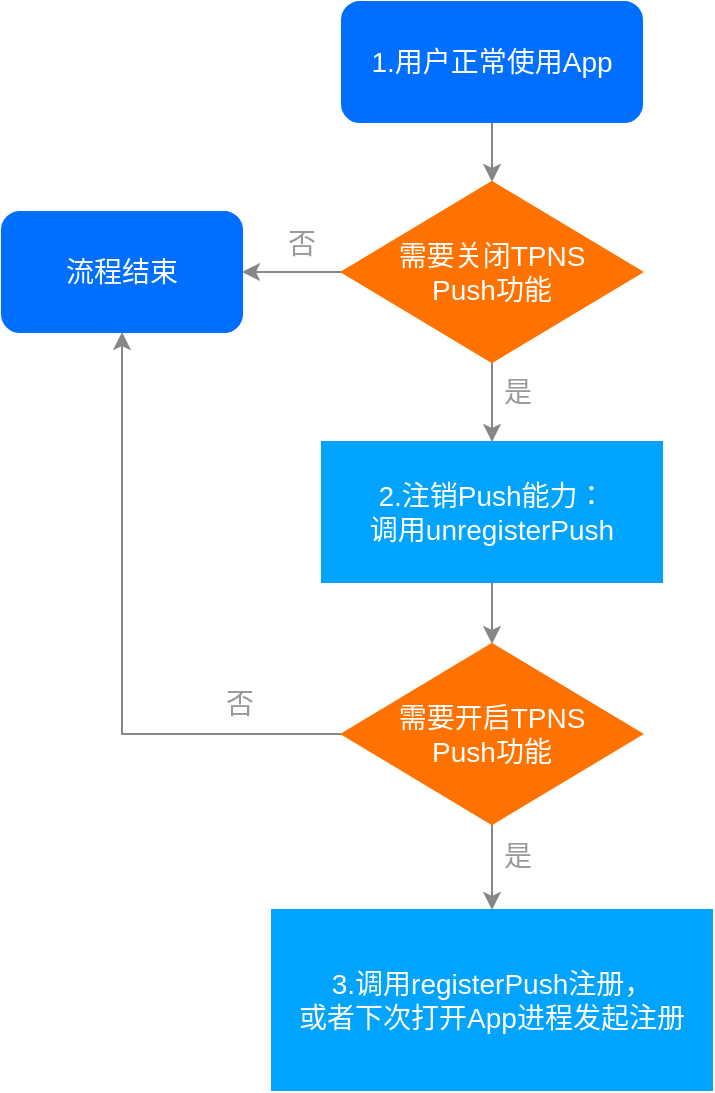 <mxfile version="13.10.5" type="github">
  <diagram id="-N9uZjTop2ZxeEDGDAec" name="Page-1">
    <mxGraphModel dx="1426" dy="716" grid="0" gridSize="10" guides="1" tooltips="1" connect="1" arrows="1" fold="1" page="1" pageScale="1" pageWidth="850" pageHeight="1100" math="0" shadow="0">
      <root>
        <mxCell id="0" />
        <mxCell id="1" parent="0" />
        <mxCell id="kBhCcg9MoYXs7qZU1-Vr-185" style="edgeStyle=orthogonalEdgeStyle;rounded=0;orthogonalLoop=1;jettySize=auto;html=1;entryX=0.5;entryY=0;entryDx=0;entryDy=0;fontSize=14;strokeColor=#878787;" edge="1" parent="1" source="6" target="11">
          <mxGeometry relative="1" as="geometry" />
        </mxCell>
        <mxCell id="6" value="&lt;font face=&quot;helvetica&quot; style=&quot;font-size: 14px;&quot;&gt;1.用户正常使用App&lt;/font&gt;" style="rounded=1;whiteSpace=wrap;html=1;fillColor=#006EFF;strokeColor=#006EFF;fontSize=14;fontColor=#FFFFFF;" parent="1" vertex="1">
          <mxGeometry x="334" y="34" width="150" height="60" as="geometry" />
        </mxCell>
        <mxCell id="10" value="是" style="text;html=1;strokeColor=none;fillColor=none;align=center;verticalAlign=middle;whiteSpace=wrap;rounded=0;fontSize=14;fontColor=#999999;" parent="1" vertex="1">
          <mxGeometry x="410" y="217" width="24" height="24" as="geometry" />
        </mxCell>
        <mxCell id="156" style="edgeStyle=orthogonalEdgeStyle;rounded=0;orthogonalLoop=1;jettySize=auto;html=1;exitX=0;exitY=0.5;exitDx=0;exitDy=0;entryX=1;entryY=0.5;entryDx=0;entryDy=0;fontSize=14;strokeColor=#878787;" parent="1" source="11" target="155" edge="1">
          <mxGeometry relative="1" as="geometry" />
        </mxCell>
        <mxCell id="177" style="edgeStyle=orthogonalEdgeStyle;rounded=0;orthogonalLoop=1;jettySize=auto;html=1;exitX=0.5;exitY=1;exitDx=0;exitDy=0;entryX=0.5;entryY=0;entryDx=0;entryDy=0;fontSize=14;strokeColor=#878787;" parent="1" source="11" target="173" edge="1">
          <mxGeometry relative="1" as="geometry" />
        </mxCell>
        <mxCell id="11" value="需要关闭TPNS&lt;br&gt;Push功能" style="rhombus;whiteSpace=wrap;html=1;fillColor=#FF7200;strokeColor=#FF7200;fontSize=14;fontColor=#FFFFFF;" parent="1" vertex="1">
          <mxGeometry x="334" y="124" width="150" height="90" as="geometry" />
        </mxCell>
        <mxCell id="155" value="&lt;font face=&quot;helvetica&quot; style=&quot;font-size: 14px;&quot;&gt;流程结束&lt;br style=&quot;font-size: 14px;&quot;&gt;&lt;/font&gt;" style="rounded=1;whiteSpace=wrap;html=1;fillColor=#006EFF;strokeColor=#006EFF;fontSize=14;fontColor=#FFFFFF;" parent="1" vertex="1">
          <mxGeometry x="164" y="139" width="120" height="60" as="geometry" />
        </mxCell>
        <mxCell id="157" value="否" style="text;html=1;strokeColor=none;fillColor=none;align=center;verticalAlign=middle;whiteSpace=wrap;rounded=0;fontSize=14;fontColor=#999999;" parent="1" vertex="1">
          <mxGeometry x="302" y="143" width="24" height="24" as="geometry" />
        </mxCell>
        <mxCell id="183" style="edgeStyle=orthogonalEdgeStyle;rounded=0;orthogonalLoop=1;jettySize=auto;html=1;exitX=0.5;exitY=1;exitDx=0;exitDy=0;entryX=0.5;entryY=0;entryDx=0;entryDy=0;fontSize=14;strokeColor=#878787;" parent="1" source="173" target="179" edge="1">
          <mxGeometry relative="1" as="geometry" />
        </mxCell>
        <mxCell id="173" value="&lt;font face=&quot;helvetica&quot; style=&quot;font-size: 14px&quot;&gt;&lt;font style=&quot;font-size: 14px&quot;&gt;2.注销Push能力：&lt;br&gt;调用unregisterPush&lt;/font&gt;&lt;br style=&quot;font-size: 14px&quot;&gt;&lt;/font&gt;" style="rounded=0;whiteSpace=wrap;html=1;fillColor=#00A4FF;strokeColor=#00A4FF;fontSize=14;fontColor=#FFFFFF;" parent="1" vertex="1">
          <mxGeometry x="324" y="254" width="170" height="70" as="geometry" />
        </mxCell>
        <mxCell id="180" style="edgeStyle=orthogonalEdgeStyle;rounded=0;orthogonalLoop=1;jettySize=auto;html=1;exitX=0;exitY=0.5;exitDx=0;exitDy=0;entryX=0.5;entryY=1;entryDx=0;entryDy=0;fontSize=14;strokeColor=#878787;" parent="1" source="179" target="155" edge="1">
          <mxGeometry relative="1" as="geometry" />
        </mxCell>
        <mxCell id="184" style="edgeStyle=orthogonalEdgeStyle;rounded=0;orthogonalLoop=1;jettySize=auto;html=1;exitX=0.5;exitY=1;exitDx=0;exitDy=0;entryX=0.5;entryY=0;entryDx=0;entryDy=0;fontSize=14;strokeColor=#878787;" parent="1" source="179" target="182" edge="1">
          <mxGeometry relative="1" as="geometry" />
        </mxCell>
        <mxCell id="179" value="需要开启TPNS&lt;br&gt;Push功能" style="rhombus;whiteSpace=wrap;html=1;fillColor=#FF7200;strokeColor=#FF7200;fontSize=14;fontColor=#FFFFFF;" parent="1" vertex="1">
          <mxGeometry x="334" y="355" width="150" height="90" as="geometry" />
        </mxCell>
        <mxCell id="181" value="否" style="text;html=1;strokeColor=none;fillColor=none;align=center;verticalAlign=middle;whiteSpace=wrap;rounded=0;fontSize=14;fontColor=#999999;" parent="1" vertex="1">
          <mxGeometry x="271" y="373" width="24" height="24" as="geometry" />
        </mxCell>
        <mxCell id="182" value="&lt;font style=&quot;font-size: 14px&quot;&gt;3.&lt;/font&gt;&lt;span style=&quot;font-family: &amp;#34;helvetica&amp;#34; ; font-size: 14px&quot;&gt;&lt;font style=&quot;font-size: 14px&quot;&gt;调用registerPush注册，&lt;br&gt;或者下次打开App进程发起注册&lt;/font&gt;&lt;br style=&quot;font-size: 14px&quot;&gt;&lt;/span&gt;" style="rounded=0;whiteSpace=wrap;html=1;fillColor=#00A4FF;strokeColor=#00A4FF;fontSize=14;fontColor=#FFFFFF;" parent="1" vertex="1">
          <mxGeometry x="299" y="488" width="220" height="90" as="geometry" />
        </mxCell>
        <mxCell id="185" value="是" style="text;html=1;strokeColor=none;fillColor=none;align=center;verticalAlign=middle;whiteSpace=wrap;rounded=0;fontSize=14;fontColor=#999999;" parent="1" vertex="1">
          <mxGeometry x="410" y="449" width="24" height="24" as="geometry" />
        </mxCell>
      </root>
    </mxGraphModel>
  </diagram>
</mxfile>
